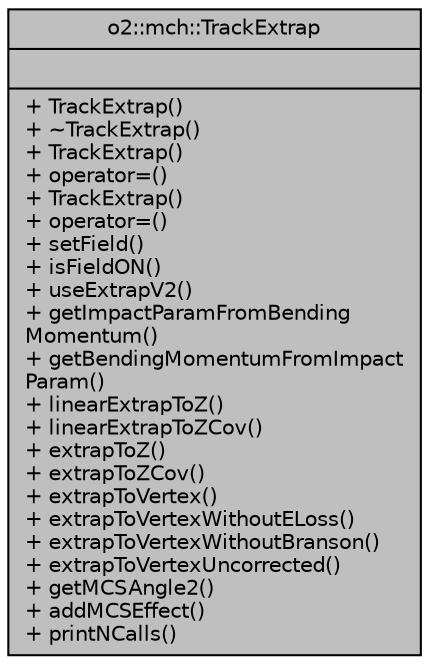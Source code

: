 digraph "o2::mch::TrackExtrap"
{
 // INTERACTIVE_SVG=YES
  bgcolor="transparent";
  edge [fontname="Helvetica",fontsize="10",labelfontname="Helvetica",labelfontsize="10"];
  node [fontname="Helvetica",fontsize="10",shape=record];
  Node1 [label="{o2::mch::TrackExtrap\n||+ TrackExtrap()\l+ ~TrackExtrap()\l+ TrackExtrap()\l+ operator=()\l+ TrackExtrap()\l+ operator=()\l+ setField()\l+ isFieldON()\l+ useExtrapV2()\l+ getImpactParamFromBending\lMomentum()\l+ getBendingMomentumFromImpact\lParam()\l+ linearExtrapToZ()\l+ linearExtrapToZCov()\l+ extrapToZ()\l+ extrapToZCov()\l+ extrapToVertex()\l+ extrapToVertexWithoutELoss()\l+ extrapToVertexWithoutBranson()\l+ extrapToVertexUncorrected()\l+ getMCSAngle2()\l+ addMCSEffect()\l+ printNCalls()\l}",height=0.2,width=0.4,color="black", fillcolor="grey75", style="filled", fontcolor="black"];
}
